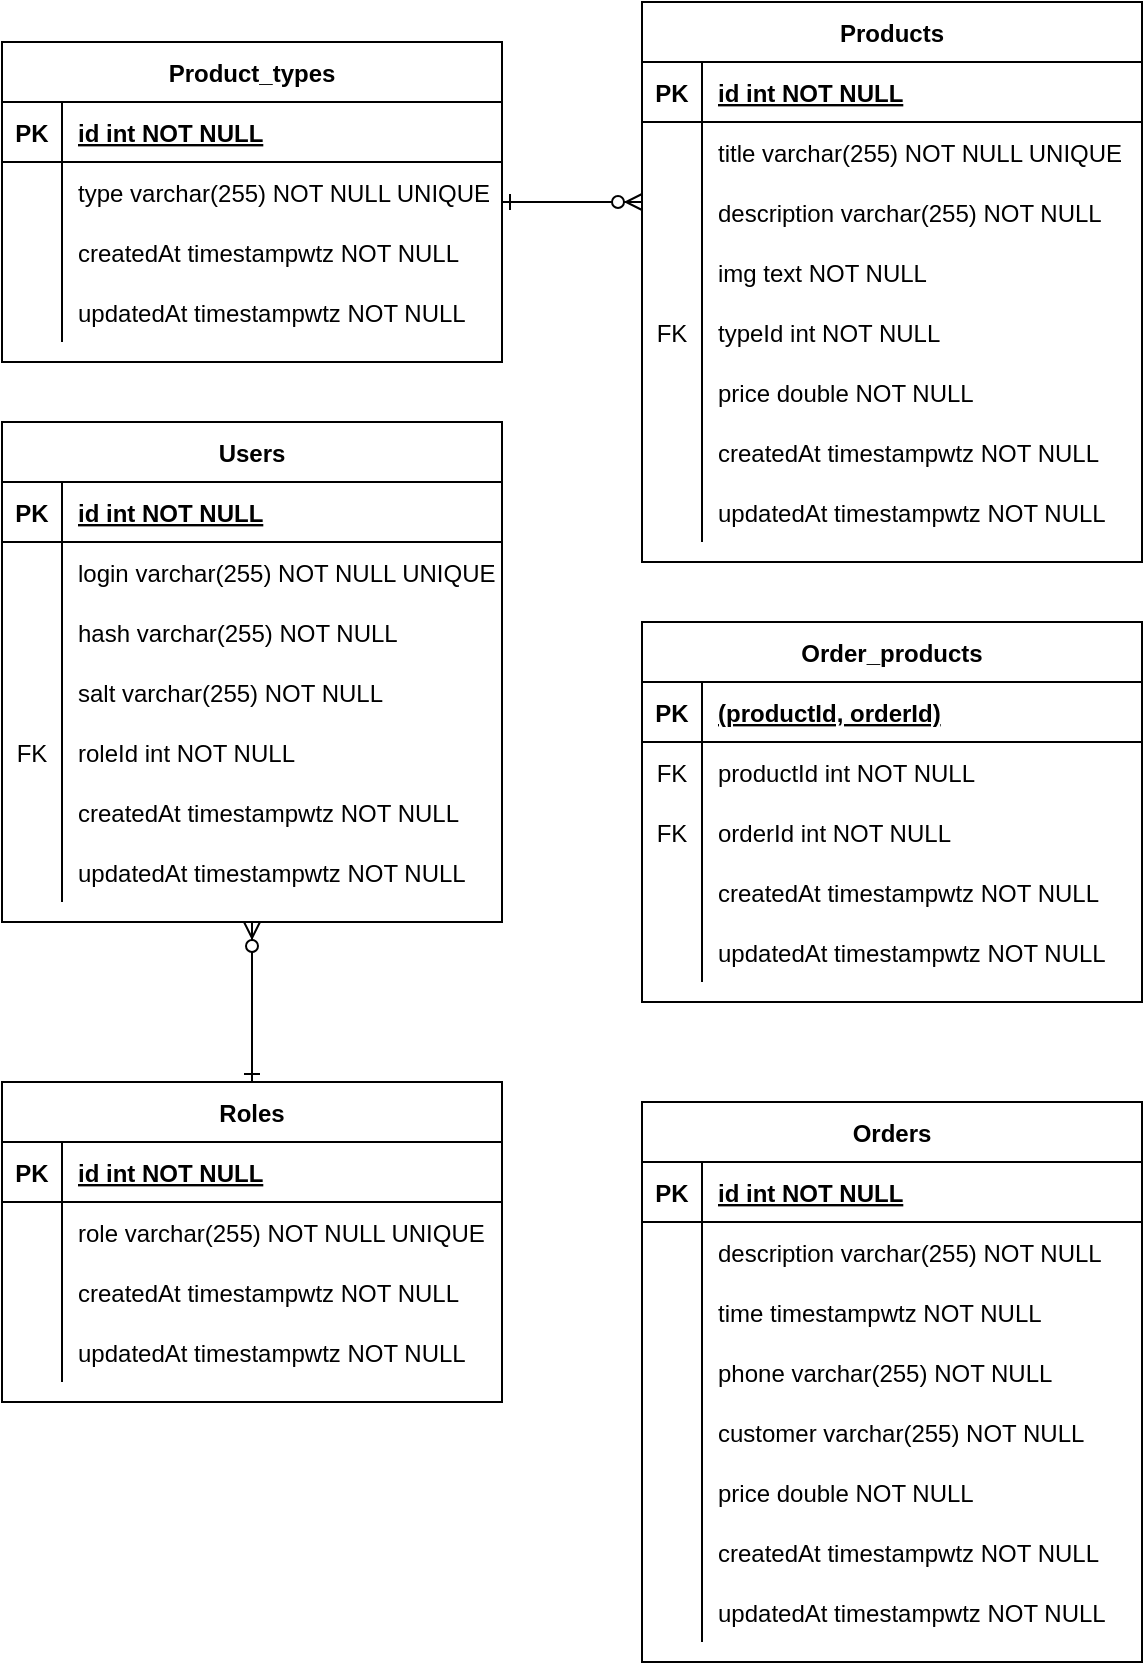 <mxfile version="14.5.1" type="device"><diagram id="R2lEEEUBdFMjLlhIrx00" name="Page-1"><mxGraphModel dx="1718" dy="2085" grid="1" gridSize="10" guides="1" tooltips="1" connect="1" arrows="1" fold="1" page="1" pageScale="1" pageWidth="850" pageHeight="1100" math="0" shadow="0" extFonts="Permanent Marker^https://fonts.googleapis.com/css?family=Permanent+Marker"><root><mxCell id="0"/><mxCell id="1" parent="0"/><mxCell id="iR6gG3T4usAufllgeYIM-13" value="Roles" style="shape=table;startSize=30;container=1;collapsible=1;childLayout=tableLayout;fixedRows=1;rowLines=0;fontStyle=1;align=center;resizeLast=1;" vertex="1" parent="1"><mxGeometry x="190" y="330" width="250" height="160" as="geometry"/></mxCell><mxCell id="iR6gG3T4usAufllgeYIM-14" value="" style="shape=partialRectangle;collapsible=0;dropTarget=0;pointerEvents=0;fillColor=none;points=[[0,0.5],[1,0.5]];portConstraint=eastwest;top=0;left=0;right=0;bottom=1;" vertex="1" parent="iR6gG3T4usAufllgeYIM-13"><mxGeometry y="30" width="250" height="30" as="geometry"/></mxCell><mxCell id="iR6gG3T4usAufllgeYIM-15" value="PK" style="shape=partialRectangle;overflow=hidden;connectable=0;fillColor=none;top=0;left=0;bottom=0;right=0;fontStyle=1;" vertex="1" parent="iR6gG3T4usAufllgeYIM-14"><mxGeometry width="30" height="30" as="geometry"/></mxCell><mxCell id="iR6gG3T4usAufllgeYIM-16" value="id int NOT NULL " style="shape=partialRectangle;overflow=hidden;connectable=0;fillColor=none;top=0;left=0;bottom=0;right=0;align=left;spacingLeft=6;fontStyle=5;" vertex="1" parent="iR6gG3T4usAufllgeYIM-14"><mxGeometry x="30" width="220" height="30" as="geometry"/></mxCell><mxCell id="iR6gG3T4usAufllgeYIM-17" value="" style="shape=partialRectangle;collapsible=0;dropTarget=0;pointerEvents=0;fillColor=none;points=[[0,0.5],[1,0.5]];portConstraint=eastwest;top=0;left=0;right=0;bottom=0;" vertex="1" parent="iR6gG3T4usAufllgeYIM-13"><mxGeometry y="60" width="250" height="30" as="geometry"/></mxCell><mxCell id="iR6gG3T4usAufllgeYIM-18" value="" style="shape=partialRectangle;overflow=hidden;connectable=0;fillColor=none;top=0;left=0;bottom=0;right=0;" vertex="1" parent="iR6gG3T4usAufllgeYIM-17"><mxGeometry width="30" height="30" as="geometry"/></mxCell><mxCell id="iR6gG3T4usAufllgeYIM-19" value="role varchar(255) NOT NULL UNIQUE" style="shape=partialRectangle;overflow=hidden;connectable=0;fillColor=none;top=0;left=0;bottom=0;right=0;align=left;spacingLeft=6;" vertex="1" parent="iR6gG3T4usAufllgeYIM-17"><mxGeometry x="30" width="220" height="30" as="geometry"/></mxCell><mxCell id="iR6gG3T4usAufllgeYIM-23" style="shape=partialRectangle;collapsible=0;dropTarget=0;pointerEvents=0;fillColor=none;points=[[0,0.5],[1,0.5]];portConstraint=eastwest;top=0;left=0;right=0;bottom=0;" vertex="1" parent="iR6gG3T4usAufllgeYIM-13"><mxGeometry y="90" width="250" height="30" as="geometry"/></mxCell><mxCell id="iR6gG3T4usAufllgeYIM-24" style="shape=partialRectangle;overflow=hidden;connectable=0;fillColor=none;top=0;left=0;bottom=0;right=0;" vertex="1" parent="iR6gG3T4usAufllgeYIM-23"><mxGeometry width="30" height="30" as="geometry"/></mxCell><mxCell id="iR6gG3T4usAufllgeYIM-25" value="createdAt timestampwtz NOT NULL" style="shape=partialRectangle;overflow=hidden;connectable=0;fillColor=none;top=0;left=0;bottom=0;right=0;align=left;spacingLeft=6;" vertex="1" parent="iR6gG3T4usAufllgeYIM-23"><mxGeometry x="30" width="220" height="30" as="geometry"/></mxCell><mxCell id="iR6gG3T4usAufllgeYIM-26" style="shape=partialRectangle;collapsible=0;dropTarget=0;pointerEvents=0;fillColor=none;points=[[0,0.5],[1,0.5]];portConstraint=eastwest;top=0;left=0;right=0;bottom=0;" vertex="1" parent="iR6gG3T4usAufllgeYIM-13"><mxGeometry y="120" width="250" height="30" as="geometry"/></mxCell><mxCell id="iR6gG3T4usAufllgeYIM-27" style="shape=partialRectangle;overflow=hidden;connectable=0;fillColor=none;top=0;left=0;bottom=0;right=0;" vertex="1" parent="iR6gG3T4usAufllgeYIM-26"><mxGeometry width="30" height="30" as="geometry"/></mxCell><mxCell id="iR6gG3T4usAufllgeYIM-28" value="updatedAt timestampwtz NOT NULL" style="shape=partialRectangle;overflow=hidden;connectable=0;fillColor=none;top=0;left=0;bottom=0;right=0;align=left;spacingLeft=6;" vertex="1" parent="iR6gG3T4usAufllgeYIM-26"><mxGeometry x="30" width="220" height="30" as="geometry"/></mxCell><mxCell id="iR6gG3T4usAufllgeYIM-29" value="Users" style="shape=table;startSize=30;container=1;collapsible=1;childLayout=tableLayout;fixedRows=1;rowLines=0;fontStyle=1;align=center;resizeLast=1;" vertex="1" parent="1"><mxGeometry x="190" width="250" height="250" as="geometry"/></mxCell><mxCell id="iR6gG3T4usAufllgeYIM-30" value="" style="shape=partialRectangle;collapsible=0;dropTarget=0;pointerEvents=0;fillColor=none;points=[[0,0.5],[1,0.5]];portConstraint=eastwest;top=0;left=0;right=0;bottom=1;" vertex="1" parent="iR6gG3T4usAufllgeYIM-29"><mxGeometry y="30" width="250" height="30" as="geometry"/></mxCell><mxCell id="iR6gG3T4usAufllgeYIM-31" value="PK" style="shape=partialRectangle;overflow=hidden;connectable=0;fillColor=none;top=0;left=0;bottom=0;right=0;fontStyle=1;" vertex="1" parent="iR6gG3T4usAufllgeYIM-30"><mxGeometry width="30" height="30" as="geometry"/></mxCell><mxCell id="iR6gG3T4usAufllgeYIM-32" value="id int NOT NULL " style="shape=partialRectangle;overflow=hidden;connectable=0;fillColor=none;top=0;left=0;bottom=0;right=0;align=left;spacingLeft=6;fontStyle=5;" vertex="1" parent="iR6gG3T4usAufllgeYIM-30"><mxGeometry x="30" width="220" height="30" as="geometry"/></mxCell><mxCell id="iR6gG3T4usAufllgeYIM-33" value="" style="shape=partialRectangle;collapsible=0;dropTarget=0;pointerEvents=0;fillColor=none;points=[[0,0.5],[1,0.5]];portConstraint=eastwest;top=0;left=0;right=0;bottom=0;" vertex="1" parent="iR6gG3T4usAufllgeYIM-29"><mxGeometry y="60" width="250" height="30" as="geometry"/></mxCell><mxCell id="iR6gG3T4usAufllgeYIM-34" value="" style="shape=partialRectangle;overflow=hidden;connectable=0;fillColor=none;top=0;left=0;bottom=0;right=0;" vertex="1" parent="iR6gG3T4usAufllgeYIM-33"><mxGeometry width="30" height="30" as="geometry"/></mxCell><mxCell id="iR6gG3T4usAufllgeYIM-35" value="login varchar(255) NOT NULL UNIQUE" style="shape=partialRectangle;overflow=hidden;connectable=0;fillColor=none;top=0;left=0;bottom=0;right=0;align=left;spacingLeft=6;" vertex="1" parent="iR6gG3T4usAufllgeYIM-33"><mxGeometry x="30" width="220" height="30" as="geometry"/></mxCell><mxCell id="iR6gG3T4usAufllgeYIM-48" style="shape=partialRectangle;collapsible=0;dropTarget=0;pointerEvents=0;fillColor=none;points=[[0,0.5],[1,0.5]];portConstraint=eastwest;top=0;left=0;right=0;bottom=0;" vertex="1" parent="iR6gG3T4usAufllgeYIM-29"><mxGeometry y="90" width="250" height="30" as="geometry"/></mxCell><mxCell id="iR6gG3T4usAufllgeYIM-49" style="shape=partialRectangle;overflow=hidden;connectable=0;fillColor=none;top=0;left=0;bottom=0;right=0;" vertex="1" parent="iR6gG3T4usAufllgeYIM-48"><mxGeometry width="30" height="30" as="geometry"/></mxCell><mxCell id="iR6gG3T4usAufllgeYIM-50" value="hash varchar(255) NOT NULL" style="shape=partialRectangle;overflow=hidden;connectable=0;fillColor=none;top=0;left=0;bottom=0;right=0;align=left;spacingLeft=6;" vertex="1" parent="iR6gG3T4usAufllgeYIM-48"><mxGeometry x="30" width="220" height="30" as="geometry"/></mxCell><mxCell id="iR6gG3T4usAufllgeYIM-45" style="shape=partialRectangle;collapsible=0;dropTarget=0;pointerEvents=0;fillColor=none;points=[[0,0.5],[1,0.5]];portConstraint=eastwest;top=0;left=0;right=0;bottom=0;" vertex="1" parent="iR6gG3T4usAufllgeYIM-29"><mxGeometry y="120" width="250" height="30" as="geometry"/></mxCell><mxCell id="iR6gG3T4usAufllgeYIM-46" style="shape=partialRectangle;overflow=hidden;connectable=0;fillColor=none;top=0;left=0;bottom=0;right=0;" vertex="1" parent="iR6gG3T4usAufllgeYIM-45"><mxGeometry width="30" height="30" as="geometry"/></mxCell><mxCell id="iR6gG3T4usAufllgeYIM-47" value="salt varchar(255) NOT NULL" style="shape=partialRectangle;overflow=hidden;connectable=0;fillColor=none;top=0;left=0;bottom=0;right=0;align=left;spacingLeft=6;" vertex="1" parent="iR6gG3T4usAufllgeYIM-45"><mxGeometry x="30" width="220" height="30" as="geometry"/></mxCell><mxCell id="iR6gG3T4usAufllgeYIM-42" style="shape=partialRectangle;collapsible=0;dropTarget=0;pointerEvents=0;fillColor=none;points=[[0,0.5],[1,0.5]];portConstraint=eastwest;top=0;left=0;right=0;bottom=0;" vertex="1" parent="iR6gG3T4usAufllgeYIM-29"><mxGeometry y="150" width="250" height="30" as="geometry"/></mxCell><mxCell id="iR6gG3T4usAufllgeYIM-43" value="FK" style="shape=partialRectangle;overflow=hidden;connectable=0;fillColor=none;top=0;left=0;bottom=0;right=0;" vertex="1" parent="iR6gG3T4usAufllgeYIM-42"><mxGeometry width="30" height="30" as="geometry"/></mxCell><mxCell id="iR6gG3T4usAufllgeYIM-44" value="roleId int NOT NULL" style="shape=partialRectangle;overflow=hidden;connectable=0;fillColor=none;top=0;left=0;bottom=0;right=0;align=left;spacingLeft=6;" vertex="1" parent="iR6gG3T4usAufllgeYIM-42"><mxGeometry x="30" width="220" height="30" as="geometry"/></mxCell><mxCell id="iR6gG3T4usAufllgeYIM-36" style="shape=partialRectangle;collapsible=0;dropTarget=0;pointerEvents=0;fillColor=none;points=[[0,0.5],[1,0.5]];portConstraint=eastwest;top=0;left=0;right=0;bottom=0;" vertex="1" parent="iR6gG3T4usAufllgeYIM-29"><mxGeometry y="180" width="250" height="30" as="geometry"/></mxCell><mxCell id="iR6gG3T4usAufllgeYIM-37" style="shape=partialRectangle;overflow=hidden;connectable=0;fillColor=none;top=0;left=0;bottom=0;right=0;" vertex="1" parent="iR6gG3T4usAufllgeYIM-36"><mxGeometry width="30" height="30" as="geometry"/></mxCell><mxCell id="iR6gG3T4usAufllgeYIM-38" value="createdAt timestampwtz NOT NULL" style="shape=partialRectangle;overflow=hidden;connectable=0;fillColor=none;top=0;left=0;bottom=0;right=0;align=left;spacingLeft=6;" vertex="1" parent="iR6gG3T4usAufllgeYIM-36"><mxGeometry x="30" width="220" height="30" as="geometry"/></mxCell><mxCell id="iR6gG3T4usAufllgeYIM-39" style="shape=partialRectangle;collapsible=0;dropTarget=0;pointerEvents=0;fillColor=none;points=[[0,0.5],[1,0.5]];portConstraint=eastwest;top=0;left=0;right=0;bottom=0;" vertex="1" parent="iR6gG3T4usAufllgeYIM-29"><mxGeometry y="210" width="250" height="30" as="geometry"/></mxCell><mxCell id="iR6gG3T4usAufllgeYIM-40" style="shape=partialRectangle;overflow=hidden;connectable=0;fillColor=none;top=0;left=0;bottom=0;right=0;" vertex="1" parent="iR6gG3T4usAufllgeYIM-39"><mxGeometry width="30" height="30" as="geometry"/></mxCell><mxCell id="iR6gG3T4usAufllgeYIM-41" value="updatedAt timestampwtz NOT NULL" style="shape=partialRectangle;overflow=hidden;connectable=0;fillColor=none;top=0;left=0;bottom=0;right=0;align=left;spacingLeft=6;" vertex="1" parent="iR6gG3T4usAufllgeYIM-39"><mxGeometry x="30" width="220" height="30" as="geometry"/></mxCell><mxCell id="iR6gG3T4usAufllgeYIM-51" value="" style="edgeStyle=elbowEdgeStyle;endArrow=ERzeroToMany;startArrow=ERone;endFill=1;startFill=0;rounded=0;" edge="1" parent="1" source="iR6gG3T4usAufllgeYIM-13" target="iR6gG3T4usAufllgeYIM-29"><mxGeometry width="100" height="100" relative="1" as="geometry"><mxPoint x="330" y="370" as="sourcePoint"/><mxPoint x="410" y="400" as="targetPoint"/><Array as="points"><mxPoint x="220" y="390"/><mxPoint x="400" y="550"/></Array></mxGeometry></mxCell><mxCell id="iR6gG3T4usAufllgeYIM-53" value="Orders" style="shape=table;startSize=30;container=1;collapsible=1;childLayout=tableLayout;fixedRows=1;rowLines=0;fontStyle=1;align=center;resizeLast=1;" vertex="1" parent="1"><mxGeometry x="510" y="340" width="250" height="280" as="geometry"/></mxCell><mxCell id="iR6gG3T4usAufllgeYIM-54" value="" style="shape=partialRectangle;collapsible=0;dropTarget=0;pointerEvents=0;fillColor=none;points=[[0,0.5],[1,0.5]];portConstraint=eastwest;top=0;left=0;right=0;bottom=1;" vertex="1" parent="iR6gG3T4usAufllgeYIM-53"><mxGeometry y="30" width="250" height="30" as="geometry"/></mxCell><mxCell id="iR6gG3T4usAufllgeYIM-55" value="PK" style="shape=partialRectangle;overflow=hidden;connectable=0;fillColor=none;top=0;left=0;bottom=0;right=0;fontStyle=1;" vertex="1" parent="iR6gG3T4usAufllgeYIM-54"><mxGeometry width="30" height="30" as="geometry"/></mxCell><mxCell id="iR6gG3T4usAufllgeYIM-56" value="id int NOT NULL " style="shape=partialRectangle;overflow=hidden;connectable=0;fillColor=none;top=0;left=0;bottom=0;right=0;align=left;spacingLeft=6;fontStyle=5;" vertex="1" parent="iR6gG3T4usAufllgeYIM-54"><mxGeometry x="30" width="220" height="30" as="geometry"/></mxCell><mxCell id="iR6gG3T4usAufllgeYIM-57" value="" style="shape=partialRectangle;collapsible=0;dropTarget=0;pointerEvents=0;fillColor=none;points=[[0,0.5],[1,0.5]];portConstraint=eastwest;top=0;left=0;right=0;bottom=0;" vertex="1" parent="iR6gG3T4usAufllgeYIM-53"><mxGeometry y="60" width="250" height="30" as="geometry"/></mxCell><mxCell id="iR6gG3T4usAufllgeYIM-58" value="" style="shape=partialRectangle;overflow=hidden;connectable=0;fillColor=none;top=0;left=0;bottom=0;right=0;" vertex="1" parent="iR6gG3T4usAufllgeYIM-57"><mxGeometry width="30" height="30" as="geometry"/></mxCell><mxCell id="iR6gG3T4usAufllgeYIM-59" value="description varchar(255) NOT NULL" style="shape=partialRectangle;overflow=hidden;connectable=0;fillColor=none;top=0;left=0;bottom=0;right=0;align=left;spacingLeft=6;" vertex="1" parent="iR6gG3T4usAufllgeYIM-57"><mxGeometry x="30" width="220" height="30" as="geometry"/></mxCell><mxCell id="iR6gG3T4usAufllgeYIM-60" style="shape=partialRectangle;collapsible=0;dropTarget=0;pointerEvents=0;fillColor=none;points=[[0,0.5],[1,0.5]];portConstraint=eastwest;top=0;left=0;right=0;bottom=0;" vertex="1" parent="iR6gG3T4usAufllgeYIM-53"><mxGeometry y="90" width="250" height="30" as="geometry"/></mxCell><mxCell id="iR6gG3T4usAufllgeYIM-61" style="shape=partialRectangle;overflow=hidden;connectable=0;fillColor=none;top=0;left=0;bottom=0;right=0;" vertex="1" parent="iR6gG3T4usAufllgeYIM-60"><mxGeometry width="30" height="30" as="geometry"/></mxCell><mxCell id="iR6gG3T4usAufllgeYIM-62" value="time timestampwtz NOT NULL" style="shape=partialRectangle;overflow=hidden;connectable=0;fillColor=none;top=0;left=0;bottom=0;right=0;align=left;spacingLeft=6;" vertex="1" parent="iR6gG3T4usAufllgeYIM-60"><mxGeometry x="30" width="220" height="30" as="geometry"/></mxCell><mxCell id="iR6gG3T4usAufllgeYIM-63" style="shape=partialRectangle;collapsible=0;dropTarget=0;pointerEvents=0;fillColor=none;points=[[0,0.5],[1,0.5]];portConstraint=eastwest;top=0;left=0;right=0;bottom=0;" vertex="1" parent="iR6gG3T4usAufllgeYIM-53"><mxGeometry y="120" width="250" height="30" as="geometry"/></mxCell><mxCell id="iR6gG3T4usAufllgeYIM-64" style="shape=partialRectangle;overflow=hidden;connectable=0;fillColor=none;top=0;left=0;bottom=0;right=0;" vertex="1" parent="iR6gG3T4usAufllgeYIM-63"><mxGeometry width="30" height="30" as="geometry"/></mxCell><mxCell id="iR6gG3T4usAufllgeYIM-65" value="phone varchar(255) NOT NULL" style="shape=partialRectangle;overflow=hidden;connectable=0;fillColor=none;top=0;left=0;bottom=0;right=0;align=left;spacingLeft=6;" vertex="1" parent="iR6gG3T4usAufllgeYIM-63"><mxGeometry x="30" width="220" height="30" as="geometry"/></mxCell><mxCell id="iR6gG3T4usAufllgeYIM-149" style="shape=partialRectangle;collapsible=0;dropTarget=0;pointerEvents=0;fillColor=none;points=[[0,0.5],[1,0.5]];portConstraint=eastwest;top=0;left=0;right=0;bottom=0;" vertex="1" parent="iR6gG3T4usAufllgeYIM-53"><mxGeometry y="150" width="250" height="30" as="geometry"/></mxCell><mxCell id="iR6gG3T4usAufllgeYIM-150" style="shape=partialRectangle;overflow=hidden;connectable=0;fillColor=none;top=0;left=0;bottom=0;right=0;" vertex="1" parent="iR6gG3T4usAufllgeYIM-149"><mxGeometry width="30" height="30" as="geometry"/></mxCell><mxCell id="iR6gG3T4usAufllgeYIM-151" value="customer varchar(255) NOT NULL" style="shape=partialRectangle;overflow=hidden;connectable=0;fillColor=none;top=0;left=0;bottom=0;right=0;align=left;spacingLeft=6;" vertex="1" parent="iR6gG3T4usAufllgeYIM-149"><mxGeometry x="30" width="220" height="30" as="geometry"/></mxCell><mxCell id="iR6gG3T4usAufllgeYIM-66" style="shape=partialRectangle;collapsible=0;dropTarget=0;pointerEvents=0;fillColor=none;points=[[0,0.5],[1,0.5]];portConstraint=eastwest;top=0;left=0;right=0;bottom=0;" vertex="1" parent="iR6gG3T4usAufllgeYIM-53"><mxGeometry y="180" width="250" height="30" as="geometry"/></mxCell><mxCell id="iR6gG3T4usAufllgeYIM-67" value="" style="shape=partialRectangle;overflow=hidden;connectable=0;fillColor=none;top=0;left=0;bottom=0;right=0;" vertex="1" parent="iR6gG3T4usAufllgeYIM-66"><mxGeometry width="30" height="30" as="geometry"/></mxCell><mxCell id="iR6gG3T4usAufllgeYIM-68" value="price double NOT NULL" style="shape=partialRectangle;overflow=hidden;connectable=0;fillColor=none;top=0;left=0;bottom=0;right=0;align=left;spacingLeft=6;" vertex="1" parent="iR6gG3T4usAufllgeYIM-66"><mxGeometry x="30" width="220" height="30" as="geometry"/></mxCell><mxCell id="iR6gG3T4usAufllgeYIM-69" style="shape=partialRectangle;collapsible=0;dropTarget=0;pointerEvents=0;fillColor=none;points=[[0,0.5],[1,0.5]];portConstraint=eastwest;top=0;left=0;right=0;bottom=0;" vertex="1" parent="iR6gG3T4usAufllgeYIM-53"><mxGeometry y="210" width="250" height="30" as="geometry"/></mxCell><mxCell id="iR6gG3T4usAufllgeYIM-70" style="shape=partialRectangle;overflow=hidden;connectable=0;fillColor=none;top=0;left=0;bottom=0;right=0;" vertex="1" parent="iR6gG3T4usAufllgeYIM-69"><mxGeometry width="30" height="30" as="geometry"/></mxCell><mxCell id="iR6gG3T4usAufllgeYIM-71" value="createdAt timestampwtz NOT NULL" style="shape=partialRectangle;overflow=hidden;connectable=0;fillColor=none;top=0;left=0;bottom=0;right=0;align=left;spacingLeft=6;" vertex="1" parent="iR6gG3T4usAufllgeYIM-69"><mxGeometry x="30" width="220" height="30" as="geometry"/></mxCell><mxCell id="iR6gG3T4usAufllgeYIM-72" style="shape=partialRectangle;collapsible=0;dropTarget=0;pointerEvents=0;fillColor=none;points=[[0,0.5],[1,0.5]];portConstraint=eastwest;top=0;left=0;right=0;bottom=0;" vertex="1" parent="iR6gG3T4usAufllgeYIM-53"><mxGeometry y="240" width="250" height="30" as="geometry"/></mxCell><mxCell id="iR6gG3T4usAufllgeYIM-73" style="shape=partialRectangle;overflow=hidden;connectable=0;fillColor=none;top=0;left=0;bottom=0;right=0;" vertex="1" parent="iR6gG3T4usAufllgeYIM-72"><mxGeometry width="30" height="30" as="geometry"/></mxCell><mxCell id="iR6gG3T4usAufllgeYIM-74" value="updatedAt timestampwtz NOT NULL" style="shape=partialRectangle;overflow=hidden;connectable=0;fillColor=none;top=0;left=0;bottom=0;right=0;align=left;spacingLeft=6;" vertex="1" parent="iR6gG3T4usAufllgeYIM-72"><mxGeometry x="30" width="220" height="30" as="geometry"/></mxCell><mxCell id="iR6gG3T4usAufllgeYIM-75" value="Products" style="shape=table;startSize=30;container=1;collapsible=1;childLayout=tableLayout;fixedRows=1;rowLines=0;fontStyle=1;align=center;resizeLast=1;" vertex="1" parent="1"><mxGeometry x="510" y="-210" width="250" height="280" as="geometry"/></mxCell><mxCell id="iR6gG3T4usAufllgeYIM-76" value="" style="shape=partialRectangle;collapsible=0;dropTarget=0;pointerEvents=0;fillColor=none;points=[[0,0.5],[1,0.5]];portConstraint=eastwest;top=0;left=0;right=0;bottom=1;" vertex="1" parent="iR6gG3T4usAufllgeYIM-75"><mxGeometry y="30" width="250" height="30" as="geometry"/></mxCell><mxCell id="iR6gG3T4usAufllgeYIM-77" value="PK" style="shape=partialRectangle;overflow=hidden;connectable=0;fillColor=none;top=0;left=0;bottom=0;right=0;fontStyle=1;" vertex="1" parent="iR6gG3T4usAufllgeYIM-76"><mxGeometry width="30" height="30" as="geometry"/></mxCell><mxCell id="iR6gG3T4usAufllgeYIM-78" value="id int NOT NULL " style="shape=partialRectangle;overflow=hidden;connectable=0;fillColor=none;top=0;left=0;bottom=0;right=0;align=left;spacingLeft=6;fontStyle=5;" vertex="1" parent="iR6gG3T4usAufllgeYIM-76"><mxGeometry x="30" width="220" height="30" as="geometry"/></mxCell><mxCell id="iR6gG3T4usAufllgeYIM-79" value="" style="shape=partialRectangle;collapsible=0;dropTarget=0;pointerEvents=0;fillColor=none;points=[[0,0.5],[1,0.5]];portConstraint=eastwest;top=0;left=0;right=0;bottom=0;" vertex="1" parent="iR6gG3T4usAufllgeYIM-75"><mxGeometry y="60" width="250" height="30" as="geometry"/></mxCell><mxCell id="iR6gG3T4usAufllgeYIM-80" value="" style="shape=partialRectangle;overflow=hidden;connectable=0;fillColor=none;top=0;left=0;bottom=0;right=0;" vertex="1" parent="iR6gG3T4usAufllgeYIM-79"><mxGeometry width="30" height="30" as="geometry"/></mxCell><mxCell id="iR6gG3T4usAufllgeYIM-81" value="title varchar(255) NOT NULL UNIQUE" style="shape=partialRectangle;overflow=hidden;connectable=0;fillColor=none;top=0;left=0;bottom=0;right=0;align=left;spacingLeft=6;" vertex="1" parent="iR6gG3T4usAufllgeYIM-79"><mxGeometry x="30" width="220" height="30" as="geometry"/></mxCell><mxCell id="iR6gG3T4usAufllgeYIM-82" style="shape=partialRectangle;collapsible=0;dropTarget=0;pointerEvents=0;fillColor=none;points=[[0,0.5],[1,0.5]];portConstraint=eastwest;top=0;left=0;right=0;bottom=0;" vertex="1" parent="iR6gG3T4usAufllgeYIM-75"><mxGeometry y="90" width="250" height="30" as="geometry"/></mxCell><mxCell id="iR6gG3T4usAufllgeYIM-83" style="shape=partialRectangle;overflow=hidden;connectable=0;fillColor=none;top=0;left=0;bottom=0;right=0;" vertex="1" parent="iR6gG3T4usAufllgeYIM-82"><mxGeometry width="30" height="30" as="geometry"/></mxCell><mxCell id="iR6gG3T4usAufllgeYIM-84" value="description varchar(255) NOT NULL" style="shape=partialRectangle;overflow=hidden;connectable=0;fillColor=none;top=0;left=0;bottom=0;right=0;align=left;spacingLeft=6;" vertex="1" parent="iR6gG3T4usAufllgeYIM-82"><mxGeometry x="30" width="220" height="30" as="geometry"/></mxCell><mxCell id="iR6gG3T4usAufllgeYIM-85" style="shape=partialRectangle;collapsible=0;dropTarget=0;pointerEvents=0;fillColor=none;points=[[0,0.5],[1,0.5]];portConstraint=eastwest;top=0;left=0;right=0;bottom=0;" vertex="1" parent="iR6gG3T4usAufllgeYIM-75"><mxGeometry y="120" width="250" height="30" as="geometry"/></mxCell><mxCell id="iR6gG3T4usAufllgeYIM-86" style="shape=partialRectangle;overflow=hidden;connectable=0;fillColor=none;top=0;left=0;bottom=0;right=0;" vertex="1" parent="iR6gG3T4usAufllgeYIM-85"><mxGeometry width="30" height="30" as="geometry"/></mxCell><mxCell id="iR6gG3T4usAufllgeYIM-87" value="img text NOT NULL" style="shape=partialRectangle;overflow=hidden;connectable=0;fillColor=none;top=0;left=0;bottom=0;right=0;align=left;spacingLeft=6;" vertex="1" parent="iR6gG3T4usAufllgeYIM-85"><mxGeometry x="30" width="220" height="30" as="geometry"/></mxCell><mxCell id="iR6gG3T4usAufllgeYIM-88" style="shape=partialRectangle;collapsible=0;dropTarget=0;pointerEvents=0;fillColor=none;points=[[0,0.5],[1,0.5]];portConstraint=eastwest;top=0;left=0;right=0;bottom=0;" vertex="1" parent="iR6gG3T4usAufllgeYIM-75"><mxGeometry y="150" width="250" height="30" as="geometry"/></mxCell><mxCell id="iR6gG3T4usAufllgeYIM-89" value="FK" style="shape=partialRectangle;overflow=hidden;connectable=0;fillColor=none;top=0;left=0;bottom=0;right=0;" vertex="1" parent="iR6gG3T4usAufllgeYIM-88"><mxGeometry width="30" height="30" as="geometry"/></mxCell><mxCell id="iR6gG3T4usAufllgeYIM-90" value="typeId int NOT NULL" style="shape=partialRectangle;overflow=hidden;connectable=0;fillColor=none;top=0;left=0;bottom=0;right=0;align=left;spacingLeft=6;" vertex="1" parent="iR6gG3T4usAufllgeYIM-88"><mxGeometry x="30" width="220" height="30" as="geometry"/></mxCell><mxCell id="iR6gG3T4usAufllgeYIM-111" style="shape=partialRectangle;collapsible=0;dropTarget=0;pointerEvents=0;fillColor=none;points=[[0,0.5],[1,0.5]];portConstraint=eastwest;top=0;left=0;right=0;bottom=0;" vertex="1" parent="iR6gG3T4usAufllgeYIM-75"><mxGeometry y="180" width="250" height="30" as="geometry"/></mxCell><mxCell id="iR6gG3T4usAufllgeYIM-112" style="shape=partialRectangle;overflow=hidden;connectable=0;fillColor=none;top=0;left=0;bottom=0;right=0;" vertex="1" parent="iR6gG3T4usAufllgeYIM-111"><mxGeometry width="30" height="30" as="geometry"/></mxCell><mxCell id="iR6gG3T4usAufllgeYIM-113" value="price double NOT NULL" style="shape=partialRectangle;overflow=hidden;connectable=0;fillColor=none;top=0;left=0;bottom=0;right=0;align=left;spacingLeft=6;" vertex="1" parent="iR6gG3T4usAufllgeYIM-111"><mxGeometry x="30" width="220" height="30" as="geometry"/></mxCell><mxCell id="iR6gG3T4usAufllgeYIM-91" style="shape=partialRectangle;collapsible=0;dropTarget=0;pointerEvents=0;fillColor=none;points=[[0,0.5],[1,0.5]];portConstraint=eastwest;top=0;left=0;right=0;bottom=0;" vertex="1" parent="iR6gG3T4usAufllgeYIM-75"><mxGeometry y="210" width="250" height="30" as="geometry"/></mxCell><mxCell id="iR6gG3T4usAufllgeYIM-92" style="shape=partialRectangle;overflow=hidden;connectable=0;fillColor=none;top=0;left=0;bottom=0;right=0;" vertex="1" parent="iR6gG3T4usAufllgeYIM-91"><mxGeometry width="30" height="30" as="geometry"/></mxCell><mxCell id="iR6gG3T4usAufllgeYIM-93" value="createdAt timestampwtz NOT NULL" style="shape=partialRectangle;overflow=hidden;connectable=0;fillColor=none;top=0;left=0;bottom=0;right=0;align=left;spacingLeft=6;" vertex="1" parent="iR6gG3T4usAufllgeYIM-91"><mxGeometry x="30" width="220" height="30" as="geometry"/></mxCell><mxCell id="iR6gG3T4usAufllgeYIM-94" style="shape=partialRectangle;collapsible=0;dropTarget=0;pointerEvents=0;fillColor=none;points=[[0,0.5],[1,0.5]];portConstraint=eastwest;top=0;left=0;right=0;bottom=0;" vertex="1" parent="iR6gG3T4usAufllgeYIM-75"><mxGeometry y="240" width="250" height="30" as="geometry"/></mxCell><mxCell id="iR6gG3T4usAufllgeYIM-95" style="shape=partialRectangle;overflow=hidden;connectable=0;fillColor=none;top=0;left=0;bottom=0;right=0;" vertex="1" parent="iR6gG3T4usAufllgeYIM-94"><mxGeometry width="30" height="30" as="geometry"/></mxCell><mxCell id="iR6gG3T4usAufllgeYIM-96" value="updatedAt timestampwtz NOT NULL" style="shape=partialRectangle;overflow=hidden;connectable=0;fillColor=none;top=0;left=0;bottom=0;right=0;align=left;spacingLeft=6;" vertex="1" parent="iR6gG3T4usAufllgeYIM-94"><mxGeometry x="30" width="220" height="30" as="geometry"/></mxCell><mxCell id="iR6gG3T4usAufllgeYIM-97" value="Product_types" style="shape=table;startSize=30;container=1;collapsible=1;childLayout=tableLayout;fixedRows=1;rowLines=0;fontStyle=1;align=center;resizeLast=1;" vertex="1" parent="1"><mxGeometry x="190" y="-190" width="250" height="160" as="geometry"/></mxCell><mxCell id="iR6gG3T4usAufllgeYIM-98" value="" style="shape=partialRectangle;collapsible=0;dropTarget=0;pointerEvents=0;fillColor=none;points=[[0,0.5],[1,0.5]];portConstraint=eastwest;top=0;left=0;right=0;bottom=1;" vertex="1" parent="iR6gG3T4usAufllgeYIM-97"><mxGeometry y="30" width="250" height="30" as="geometry"/></mxCell><mxCell id="iR6gG3T4usAufllgeYIM-99" value="PK" style="shape=partialRectangle;overflow=hidden;connectable=0;fillColor=none;top=0;left=0;bottom=0;right=0;fontStyle=1;" vertex="1" parent="iR6gG3T4usAufllgeYIM-98"><mxGeometry width="30" height="30" as="geometry"/></mxCell><mxCell id="iR6gG3T4usAufllgeYIM-100" value="id int NOT NULL " style="shape=partialRectangle;overflow=hidden;connectable=0;fillColor=none;top=0;left=0;bottom=0;right=0;align=left;spacingLeft=6;fontStyle=5;" vertex="1" parent="iR6gG3T4usAufllgeYIM-98"><mxGeometry x="30" width="220" height="30" as="geometry"/></mxCell><mxCell id="iR6gG3T4usAufllgeYIM-101" value="" style="shape=partialRectangle;collapsible=0;dropTarget=0;pointerEvents=0;fillColor=none;points=[[0,0.5],[1,0.5]];portConstraint=eastwest;top=0;left=0;right=0;bottom=0;" vertex="1" parent="iR6gG3T4usAufllgeYIM-97"><mxGeometry y="60" width="250" height="30" as="geometry"/></mxCell><mxCell id="iR6gG3T4usAufllgeYIM-102" value="" style="shape=partialRectangle;overflow=hidden;connectable=0;fillColor=none;top=0;left=0;bottom=0;right=0;" vertex="1" parent="iR6gG3T4usAufllgeYIM-101"><mxGeometry width="30" height="30" as="geometry"/></mxCell><mxCell id="iR6gG3T4usAufllgeYIM-103" value="type varchar(255) NOT NULL UNIQUE" style="shape=partialRectangle;overflow=hidden;connectable=0;fillColor=none;top=0;left=0;bottom=0;right=0;align=left;spacingLeft=6;" vertex="1" parent="iR6gG3T4usAufllgeYIM-101"><mxGeometry x="30" width="220" height="30" as="geometry"/></mxCell><mxCell id="iR6gG3T4usAufllgeYIM-104" style="shape=partialRectangle;collapsible=0;dropTarget=0;pointerEvents=0;fillColor=none;points=[[0,0.5],[1,0.5]];portConstraint=eastwest;top=0;left=0;right=0;bottom=0;" vertex="1" parent="iR6gG3T4usAufllgeYIM-97"><mxGeometry y="90" width="250" height="30" as="geometry"/></mxCell><mxCell id="iR6gG3T4usAufllgeYIM-105" style="shape=partialRectangle;overflow=hidden;connectable=0;fillColor=none;top=0;left=0;bottom=0;right=0;" vertex="1" parent="iR6gG3T4usAufllgeYIM-104"><mxGeometry width="30" height="30" as="geometry"/></mxCell><mxCell id="iR6gG3T4usAufllgeYIM-106" value="createdAt timestampwtz NOT NULL" style="shape=partialRectangle;overflow=hidden;connectable=0;fillColor=none;top=0;left=0;bottom=0;right=0;align=left;spacingLeft=6;" vertex="1" parent="iR6gG3T4usAufllgeYIM-104"><mxGeometry x="30" width="220" height="30" as="geometry"/></mxCell><mxCell id="iR6gG3T4usAufllgeYIM-107" style="shape=partialRectangle;collapsible=0;dropTarget=0;pointerEvents=0;fillColor=none;points=[[0,0.5],[1,0.5]];portConstraint=eastwest;top=0;left=0;right=0;bottom=0;" vertex="1" parent="iR6gG3T4usAufllgeYIM-97"><mxGeometry y="120" width="250" height="30" as="geometry"/></mxCell><mxCell id="iR6gG3T4usAufllgeYIM-108" style="shape=partialRectangle;overflow=hidden;connectable=0;fillColor=none;top=0;left=0;bottom=0;right=0;" vertex="1" parent="iR6gG3T4usAufllgeYIM-107"><mxGeometry width="30" height="30" as="geometry"/></mxCell><mxCell id="iR6gG3T4usAufllgeYIM-109" value="updatedAt timestampwtz NOT NULL" style="shape=partialRectangle;overflow=hidden;connectable=0;fillColor=none;top=0;left=0;bottom=0;right=0;align=left;spacingLeft=6;" vertex="1" parent="iR6gG3T4usAufllgeYIM-107"><mxGeometry x="30" width="220" height="30" as="geometry"/></mxCell><mxCell id="iR6gG3T4usAufllgeYIM-110" value="" style="edgeStyle=elbowEdgeStyle;endArrow=ERzeroToMany;startArrow=ERone;endFill=1;startFill=0;rounded=0;" edge="1" parent="1" source="iR6gG3T4usAufllgeYIM-97" target="iR6gG3T4usAufllgeYIM-75"><mxGeometry width="100" height="100" relative="1" as="geometry"><mxPoint x="245" y="360" as="sourcePoint"/><mxPoint x="245" y="320" as="targetPoint"/><Array as="points"><mxPoint x="470" y="-110"/><mxPoint x="410" y="560"/></Array></mxGeometry></mxCell><mxCell id="iR6gG3T4usAufllgeYIM-127" value="Order_products" style="shape=table;startSize=30;container=1;collapsible=1;childLayout=tableLayout;fixedRows=1;rowLines=0;fontStyle=1;align=center;resizeLast=1;" vertex="1" parent="1"><mxGeometry x="510" y="100" width="250" height="190" as="geometry"/></mxCell><mxCell id="iR6gG3T4usAufllgeYIM-128" value="" style="shape=partialRectangle;collapsible=0;dropTarget=0;pointerEvents=0;fillColor=none;points=[[0,0.5],[1,0.5]];portConstraint=eastwest;top=0;left=0;right=0;bottom=1;" vertex="1" parent="iR6gG3T4usAufllgeYIM-127"><mxGeometry y="30" width="250" height="30" as="geometry"/></mxCell><mxCell id="iR6gG3T4usAufllgeYIM-129" value="PK" style="shape=partialRectangle;overflow=hidden;connectable=0;fillColor=none;top=0;left=0;bottom=0;right=0;fontStyle=1;" vertex="1" parent="iR6gG3T4usAufllgeYIM-128"><mxGeometry width="30" height="30" as="geometry"/></mxCell><mxCell id="iR6gG3T4usAufllgeYIM-130" value="(productId, orderId)" style="shape=partialRectangle;overflow=hidden;connectable=0;fillColor=none;top=0;left=0;bottom=0;right=0;align=left;spacingLeft=6;fontStyle=5;" vertex="1" parent="iR6gG3T4usAufllgeYIM-128"><mxGeometry x="30" width="220" height="30" as="geometry"/></mxCell><mxCell id="iR6gG3T4usAufllgeYIM-134" style="shape=partialRectangle;collapsible=0;dropTarget=0;pointerEvents=0;fillColor=none;points=[[0,0.5],[1,0.5]];portConstraint=eastwest;top=0;left=0;right=0;bottom=0;" vertex="1" parent="iR6gG3T4usAufllgeYIM-127"><mxGeometry y="60" width="250" height="30" as="geometry"/></mxCell><mxCell id="iR6gG3T4usAufllgeYIM-135" value="FK" style="shape=partialRectangle;overflow=hidden;connectable=0;fillColor=none;top=0;left=0;bottom=0;right=0;" vertex="1" parent="iR6gG3T4usAufllgeYIM-134"><mxGeometry width="30" height="30" as="geometry"/></mxCell><mxCell id="iR6gG3T4usAufllgeYIM-136" value="productId int NOT NULL" style="shape=partialRectangle;overflow=hidden;connectable=0;fillColor=none;top=0;left=0;bottom=0;right=0;align=left;spacingLeft=6;" vertex="1" parent="iR6gG3T4usAufllgeYIM-134"><mxGeometry x="30" width="220" height="30" as="geometry"/></mxCell><mxCell id="iR6gG3T4usAufllgeYIM-140" style="shape=partialRectangle;collapsible=0;dropTarget=0;pointerEvents=0;fillColor=none;points=[[0,0.5],[1,0.5]];portConstraint=eastwest;top=0;left=0;right=0;bottom=0;" vertex="1" parent="iR6gG3T4usAufllgeYIM-127"><mxGeometry y="90" width="250" height="30" as="geometry"/></mxCell><mxCell id="iR6gG3T4usAufllgeYIM-141" value="FK" style="shape=partialRectangle;overflow=hidden;connectable=0;fillColor=none;top=0;left=0;bottom=0;right=0;" vertex="1" parent="iR6gG3T4usAufllgeYIM-140"><mxGeometry width="30" height="30" as="geometry"/></mxCell><mxCell id="iR6gG3T4usAufllgeYIM-142" value="orderId int NOT NULL" style="shape=partialRectangle;overflow=hidden;connectable=0;fillColor=none;top=0;left=0;bottom=0;right=0;align=left;spacingLeft=6;" vertex="1" parent="iR6gG3T4usAufllgeYIM-140"><mxGeometry x="30" width="220" height="30" as="geometry"/></mxCell><mxCell id="iR6gG3T4usAufllgeYIM-143" style="shape=partialRectangle;collapsible=0;dropTarget=0;pointerEvents=0;fillColor=none;points=[[0,0.5],[1,0.5]];portConstraint=eastwest;top=0;left=0;right=0;bottom=0;" vertex="1" parent="iR6gG3T4usAufllgeYIM-127"><mxGeometry y="120" width="250" height="30" as="geometry"/></mxCell><mxCell id="iR6gG3T4usAufllgeYIM-144" style="shape=partialRectangle;overflow=hidden;connectable=0;fillColor=none;top=0;left=0;bottom=0;right=0;" vertex="1" parent="iR6gG3T4usAufllgeYIM-143"><mxGeometry width="30" height="30" as="geometry"/></mxCell><mxCell id="iR6gG3T4usAufllgeYIM-145" value="createdAt timestampwtz NOT NULL" style="shape=partialRectangle;overflow=hidden;connectable=0;fillColor=none;top=0;left=0;bottom=0;right=0;align=left;spacingLeft=6;" vertex="1" parent="iR6gG3T4usAufllgeYIM-143"><mxGeometry x="30" width="220" height="30" as="geometry"/></mxCell><mxCell id="iR6gG3T4usAufllgeYIM-146" style="shape=partialRectangle;collapsible=0;dropTarget=0;pointerEvents=0;fillColor=none;points=[[0,0.5],[1,0.5]];portConstraint=eastwest;top=0;left=0;right=0;bottom=0;" vertex="1" parent="iR6gG3T4usAufllgeYIM-127"><mxGeometry y="150" width="250" height="30" as="geometry"/></mxCell><mxCell id="iR6gG3T4usAufllgeYIM-147" style="shape=partialRectangle;overflow=hidden;connectable=0;fillColor=none;top=0;left=0;bottom=0;right=0;" vertex="1" parent="iR6gG3T4usAufllgeYIM-146"><mxGeometry width="30" height="30" as="geometry"/></mxCell><mxCell id="iR6gG3T4usAufllgeYIM-148" value="updatedAt timestampwtz NOT NULL" style="shape=partialRectangle;overflow=hidden;connectable=0;fillColor=none;top=0;left=0;bottom=0;right=0;align=left;spacingLeft=6;" vertex="1" parent="iR6gG3T4usAufllgeYIM-146"><mxGeometry x="30" width="220" height="30" as="geometry"/></mxCell></root></mxGraphModel></diagram></mxfile>